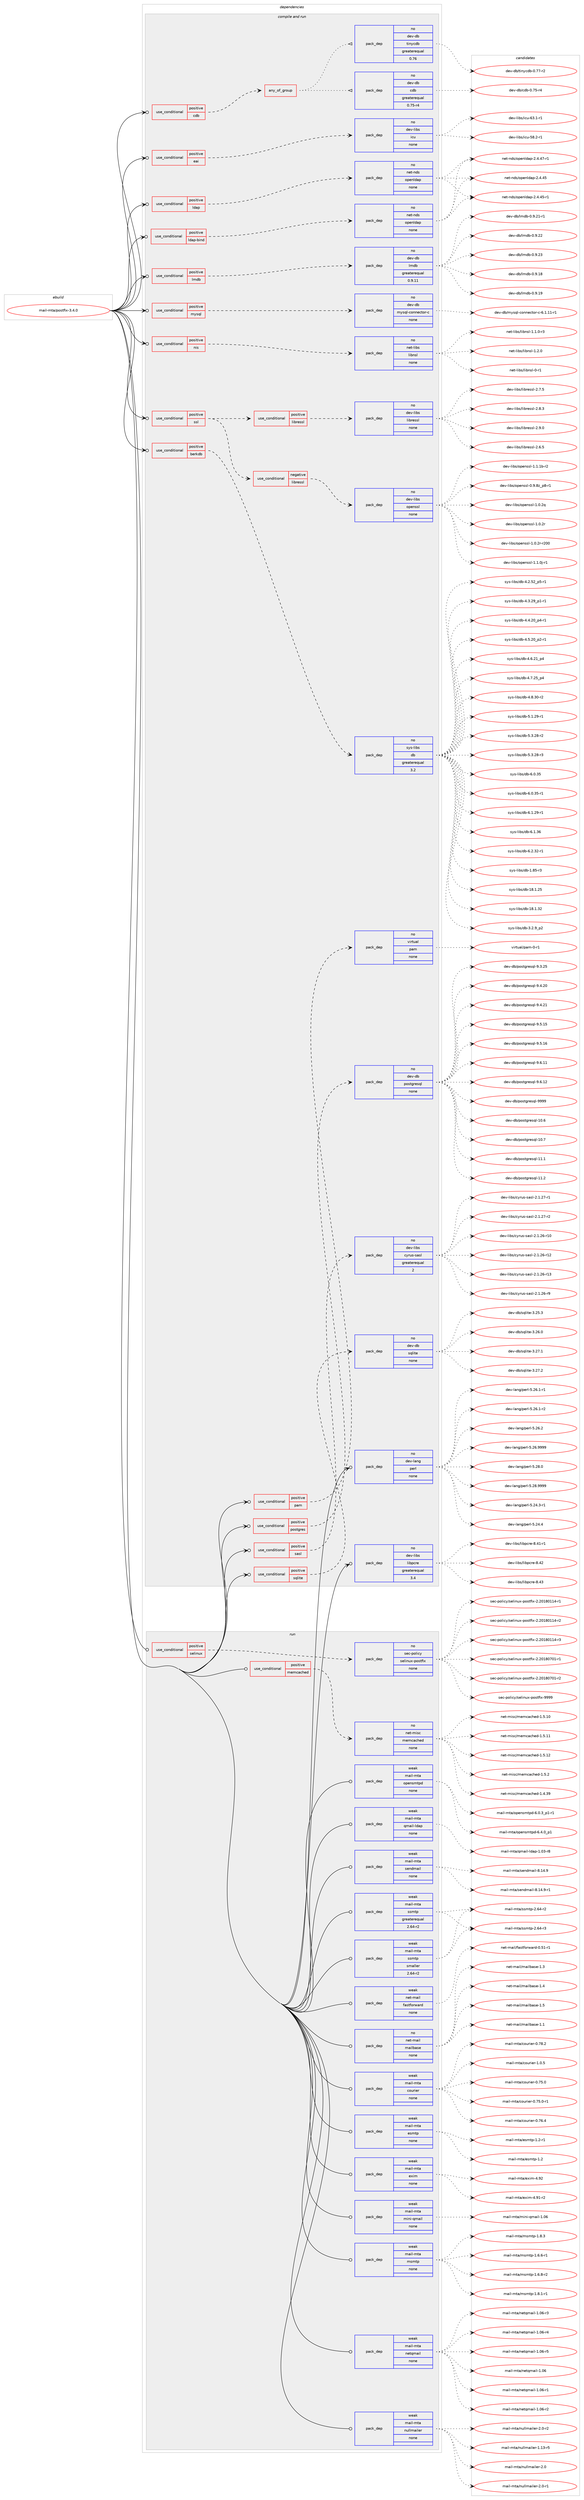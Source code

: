 digraph prolog {

# *************
# Graph options
# *************

newrank=true;
concentrate=true;
compound=true;
graph [rankdir=LR,fontname=Helvetica,fontsize=10,ranksep=1.5];#, ranksep=2.5, nodesep=0.2];
edge  [arrowhead=vee];
node  [fontname=Helvetica,fontsize=10];

# **********
# The ebuild
# **********

subgraph cluster_leftcol {
color=gray;
rank=same;
label=<<i>ebuild</i>>;
id [label="mail-mta/postfix-3.4.0", color=red, width=4, href="../mail-mta/postfix-3.4.0.svg"];
}

# ****************
# The dependencies
# ****************

subgraph cluster_midcol {
color=gray;
label=<<i>dependencies</i>>;
subgraph cluster_compile {
fillcolor="#eeeeee";
style=filled;
label=<<i>compile</i>>;
}
subgraph cluster_compileandrun {
fillcolor="#eeeeee";
style=filled;
label=<<i>compile and run</i>>;
subgraph cond431390 {
dependency1597539 [label=<<TABLE BORDER="0" CELLBORDER="1" CELLSPACING="0" CELLPADDING="4"><TR><TD ROWSPAN="3" CELLPADDING="10">use_conditional</TD></TR><TR><TD>positive</TD></TR><TR><TD>berkdb</TD></TR></TABLE>>, shape=none, color=red];
subgraph pack1141010 {
dependency1597540 [label=<<TABLE BORDER="0" CELLBORDER="1" CELLSPACING="0" CELLPADDING="4" WIDTH="220"><TR><TD ROWSPAN="6" CELLPADDING="30">pack_dep</TD></TR><TR><TD WIDTH="110">no</TD></TR><TR><TD>sys-libs</TD></TR><TR><TD>db</TD></TR><TR><TD>greaterequal</TD></TR><TR><TD>3.2</TD></TR></TABLE>>, shape=none, color=blue];
}
dependency1597539:e -> dependency1597540:w [weight=20,style="dashed",arrowhead="vee"];
}
id:e -> dependency1597539:w [weight=20,style="solid",arrowhead="odotvee"];
subgraph cond431391 {
dependency1597541 [label=<<TABLE BORDER="0" CELLBORDER="1" CELLSPACING="0" CELLPADDING="4"><TR><TD ROWSPAN="3" CELLPADDING="10">use_conditional</TD></TR><TR><TD>positive</TD></TR><TR><TD>cdb</TD></TR></TABLE>>, shape=none, color=red];
subgraph any24493 {
dependency1597542 [label=<<TABLE BORDER="0" CELLBORDER="1" CELLSPACING="0" CELLPADDING="4"><TR><TD CELLPADDING="10">any_of_group</TD></TR></TABLE>>, shape=none, color=red];subgraph pack1141011 {
dependency1597543 [label=<<TABLE BORDER="0" CELLBORDER="1" CELLSPACING="0" CELLPADDING="4" WIDTH="220"><TR><TD ROWSPAN="6" CELLPADDING="30">pack_dep</TD></TR><TR><TD WIDTH="110">no</TD></TR><TR><TD>dev-db</TD></TR><TR><TD>tinycdb</TD></TR><TR><TD>greaterequal</TD></TR><TR><TD>0.76</TD></TR></TABLE>>, shape=none, color=blue];
}
dependency1597542:e -> dependency1597543:w [weight=20,style="dotted",arrowhead="oinv"];
subgraph pack1141012 {
dependency1597544 [label=<<TABLE BORDER="0" CELLBORDER="1" CELLSPACING="0" CELLPADDING="4" WIDTH="220"><TR><TD ROWSPAN="6" CELLPADDING="30">pack_dep</TD></TR><TR><TD WIDTH="110">no</TD></TR><TR><TD>dev-db</TD></TR><TR><TD>cdb</TD></TR><TR><TD>greaterequal</TD></TR><TR><TD>0.75-r4</TD></TR></TABLE>>, shape=none, color=blue];
}
dependency1597542:e -> dependency1597544:w [weight=20,style="dotted",arrowhead="oinv"];
}
dependency1597541:e -> dependency1597542:w [weight=20,style="dashed",arrowhead="vee"];
}
id:e -> dependency1597541:w [weight=20,style="solid",arrowhead="odotvee"];
subgraph cond431392 {
dependency1597545 [label=<<TABLE BORDER="0" CELLBORDER="1" CELLSPACING="0" CELLPADDING="4"><TR><TD ROWSPAN="3" CELLPADDING="10">use_conditional</TD></TR><TR><TD>positive</TD></TR><TR><TD>eai</TD></TR></TABLE>>, shape=none, color=red];
subgraph pack1141013 {
dependency1597546 [label=<<TABLE BORDER="0" CELLBORDER="1" CELLSPACING="0" CELLPADDING="4" WIDTH="220"><TR><TD ROWSPAN="6" CELLPADDING="30">pack_dep</TD></TR><TR><TD WIDTH="110">no</TD></TR><TR><TD>dev-libs</TD></TR><TR><TD>icu</TD></TR><TR><TD>none</TD></TR><TR><TD></TD></TR></TABLE>>, shape=none, color=blue];
}
dependency1597545:e -> dependency1597546:w [weight=20,style="dashed",arrowhead="vee"];
}
id:e -> dependency1597545:w [weight=20,style="solid",arrowhead="odotvee"];
subgraph cond431393 {
dependency1597547 [label=<<TABLE BORDER="0" CELLBORDER="1" CELLSPACING="0" CELLPADDING="4"><TR><TD ROWSPAN="3" CELLPADDING="10">use_conditional</TD></TR><TR><TD>positive</TD></TR><TR><TD>ldap</TD></TR></TABLE>>, shape=none, color=red];
subgraph pack1141014 {
dependency1597548 [label=<<TABLE BORDER="0" CELLBORDER="1" CELLSPACING="0" CELLPADDING="4" WIDTH="220"><TR><TD ROWSPAN="6" CELLPADDING="30">pack_dep</TD></TR><TR><TD WIDTH="110">no</TD></TR><TR><TD>net-nds</TD></TR><TR><TD>openldap</TD></TR><TR><TD>none</TD></TR><TR><TD></TD></TR></TABLE>>, shape=none, color=blue];
}
dependency1597547:e -> dependency1597548:w [weight=20,style="dashed",arrowhead="vee"];
}
id:e -> dependency1597547:w [weight=20,style="solid",arrowhead="odotvee"];
subgraph cond431394 {
dependency1597549 [label=<<TABLE BORDER="0" CELLBORDER="1" CELLSPACING="0" CELLPADDING="4"><TR><TD ROWSPAN="3" CELLPADDING="10">use_conditional</TD></TR><TR><TD>positive</TD></TR><TR><TD>ldap-bind</TD></TR></TABLE>>, shape=none, color=red];
subgraph pack1141015 {
dependency1597550 [label=<<TABLE BORDER="0" CELLBORDER="1" CELLSPACING="0" CELLPADDING="4" WIDTH="220"><TR><TD ROWSPAN="6" CELLPADDING="30">pack_dep</TD></TR><TR><TD WIDTH="110">no</TD></TR><TR><TD>net-nds</TD></TR><TR><TD>openldap</TD></TR><TR><TD>none</TD></TR><TR><TD></TD></TR></TABLE>>, shape=none, color=blue];
}
dependency1597549:e -> dependency1597550:w [weight=20,style="dashed",arrowhead="vee"];
}
id:e -> dependency1597549:w [weight=20,style="solid",arrowhead="odotvee"];
subgraph cond431395 {
dependency1597551 [label=<<TABLE BORDER="0" CELLBORDER="1" CELLSPACING="0" CELLPADDING="4"><TR><TD ROWSPAN="3" CELLPADDING="10">use_conditional</TD></TR><TR><TD>positive</TD></TR><TR><TD>lmdb</TD></TR></TABLE>>, shape=none, color=red];
subgraph pack1141016 {
dependency1597552 [label=<<TABLE BORDER="0" CELLBORDER="1" CELLSPACING="0" CELLPADDING="4" WIDTH="220"><TR><TD ROWSPAN="6" CELLPADDING="30">pack_dep</TD></TR><TR><TD WIDTH="110">no</TD></TR><TR><TD>dev-db</TD></TR><TR><TD>lmdb</TD></TR><TR><TD>greaterequal</TD></TR><TR><TD>0.9.11</TD></TR></TABLE>>, shape=none, color=blue];
}
dependency1597551:e -> dependency1597552:w [weight=20,style="dashed",arrowhead="vee"];
}
id:e -> dependency1597551:w [weight=20,style="solid",arrowhead="odotvee"];
subgraph cond431396 {
dependency1597553 [label=<<TABLE BORDER="0" CELLBORDER="1" CELLSPACING="0" CELLPADDING="4"><TR><TD ROWSPAN="3" CELLPADDING="10">use_conditional</TD></TR><TR><TD>positive</TD></TR><TR><TD>mysql</TD></TR></TABLE>>, shape=none, color=red];
subgraph pack1141017 {
dependency1597554 [label=<<TABLE BORDER="0" CELLBORDER="1" CELLSPACING="0" CELLPADDING="4" WIDTH="220"><TR><TD ROWSPAN="6" CELLPADDING="30">pack_dep</TD></TR><TR><TD WIDTH="110">no</TD></TR><TR><TD>dev-db</TD></TR><TR><TD>mysql-connector-c</TD></TR><TR><TD>none</TD></TR><TR><TD></TD></TR></TABLE>>, shape=none, color=blue];
}
dependency1597553:e -> dependency1597554:w [weight=20,style="dashed",arrowhead="vee"];
}
id:e -> dependency1597553:w [weight=20,style="solid",arrowhead="odotvee"];
subgraph cond431397 {
dependency1597555 [label=<<TABLE BORDER="0" CELLBORDER="1" CELLSPACING="0" CELLPADDING="4"><TR><TD ROWSPAN="3" CELLPADDING="10">use_conditional</TD></TR><TR><TD>positive</TD></TR><TR><TD>nis</TD></TR></TABLE>>, shape=none, color=red];
subgraph pack1141018 {
dependency1597556 [label=<<TABLE BORDER="0" CELLBORDER="1" CELLSPACING="0" CELLPADDING="4" WIDTH="220"><TR><TD ROWSPAN="6" CELLPADDING="30">pack_dep</TD></TR><TR><TD WIDTH="110">no</TD></TR><TR><TD>net-libs</TD></TR><TR><TD>libnsl</TD></TR><TR><TD>none</TD></TR><TR><TD></TD></TR></TABLE>>, shape=none, color=blue];
}
dependency1597555:e -> dependency1597556:w [weight=20,style="dashed",arrowhead="vee"];
}
id:e -> dependency1597555:w [weight=20,style="solid",arrowhead="odotvee"];
subgraph cond431398 {
dependency1597557 [label=<<TABLE BORDER="0" CELLBORDER="1" CELLSPACING="0" CELLPADDING="4"><TR><TD ROWSPAN="3" CELLPADDING="10">use_conditional</TD></TR><TR><TD>positive</TD></TR><TR><TD>pam</TD></TR></TABLE>>, shape=none, color=red];
subgraph pack1141019 {
dependency1597558 [label=<<TABLE BORDER="0" CELLBORDER="1" CELLSPACING="0" CELLPADDING="4" WIDTH="220"><TR><TD ROWSPAN="6" CELLPADDING="30">pack_dep</TD></TR><TR><TD WIDTH="110">no</TD></TR><TR><TD>virtual</TD></TR><TR><TD>pam</TD></TR><TR><TD>none</TD></TR><TR><TD></TD></TR></TABLE>>, shape=none, color=blue];
}
dependency1597557:e -> dependency1597558:w [weight=20,style="dashed",arrowhead="vee"];
}
id:e -> dependency1597557:w [weight=20,style="solid",arrowhead="odotvee"];
subgraph cond431399 {
dependency1597559 [label=<<TABLE BORDER="0" CELLBORDER="1" CELLSPACING="0" CELLPADDING="4"><TR><TD ROWSPAN="3" CELLPADDING="10">use_conditional</TD></TR><TR><TD>positive</TD></TR><TR><TD>postgres</TD></TR></TABLE>>, shape=none, color=red];
subgraph pack1141020 {
dependency1597560 [label=<<TABLE BORDER="0" CELLBORDER="1" CELLSPACING="0" CELLPADDING="4" WIDTH="220"><TR><TD ROWSPAN="6" CELLPADDING="30">pack_dep</TD></TR><TR><TD WIDTH="110">no</TD></TR><TR><TD>dev-db</TD></TR><TR><TD>postgresql</TD></TR><TR><TD>none</TD></TR><TR><TD></TD></TR></TABLE>>, shape=none, color=blue];
}
dependency1597559:e -> dependency1597560:w [weight=20,style="dashed",arrowhead="vee"];
}
id:e -> dependency1597559:w [weight=20,style="solid",arrowhead="odotvee"];
subgraph cond431400 {
dependency1597561 [label=<<TABLE BORDER="0" CELLBORDER="1" CELLSPACING="0" CELLPADDING="4"><TR><TD ROWSPAN="3" CELLPADDING="10">use_conditional</TD></TR><TR><TD>positive</TD></TR><TR><TD>sasl</TD></TR></TABLE>>, shape=none, color=red];
subgraph pack1141021 {
dependency1597562 [label=<<TABLE BORDER="0" CELLBORDER="1" CELLSPACING="0" CELLPADDING="4" WIDTH="220"><TR><TD ROWSPAN="6" CELLPADDING="30">pack_dep</TD></TR><TR><TD WIDTH="110">no</TD></TR><TR><TD>dev-libs</TD></TR><TR><TD>cyrus-sasl</TD></TR><TR><TD>greaterequal</TD></TR><TR><TD>2</TD></TR></TABLE>>, shape=none, color=blue];
}
dependency1597561:e -> dependency1597562:w [weight=20,style="dashed",arrowhead="vee"];
}
id:e -> dependency1597561:w [weight=20,style="solid",arrowhead="odotvee"];
subgraph cond431401 {
dependency1597563 [label=<<TABLE BORDER="0" CELLBORDER="1" CELLSPACING="0" CELLPADDING="4"><TR><TD ROWSPAN="3" CELLPADDING="10">use_conditional</TD></TR><TR><TD>positive</TD></TR><TR><TD>sqlite</TD></TR></TABLE>>, shape=none, color=red];
subgraph pack1141022 {
dependency1597564 [label=<<TABLE BORDER="0" CELLBORDER="1" CELLSPACING="0" CELLPADDING="4" WIDTH="220"><TR><TD ROWSPAN="6" CELLPADDING="30">pack_dep</TD></TR><TR><TD WIDTH="110">no</TD></TR><TR><TD>dev-db</TD></TR><TR><TD>sqlite</TD></TR><TR><TD>none</TD></TR><TR><TD></TD></TR></TABLE>>, shape=none, color=blue];
}
dependency1597563:e -> dependency1597564:w [weight=20,style="dashed",arrowhead="vee"];
}
id:e -> dependency1597563:w [weight=20,style="solid",arrowhead="odotvee"];
subgraph cond431402 {
dependency1597565 [label=<<TABLE BORDER="0" CELLBORDER="1" CELLSPACING="0" CELLPADDING="4"><TR><TD ROWSPAN="3" CELLPADDING="10">use_conditional</TD></TR><TR><TD>positive</TD></TR><TR><TD>ssl</TD></TR></TABLE>>, shape=none, color=red];
subgraph cond431403 {
dependency1597566 [label=<<TABLE BORDER="0" CELLBORDER="1" CELLSPACING="0" CELLPADDING="4"><TR><TD ROWSPAN="3" CELLPADDING="10">use_conditional</TD></TR><TR><TD>negative</TD></TR><TR><TD>libressl</TD></TR></TABLE>>, shape=none, color=red];
subgraph pack1141023 {
dependency1597567 [label=<<TABLE BORDER="0" CELLBORDER="1" CELLSPACING="0" CELLPADDING="4" WIDTH="220"><TR><TD ROWSPAN="6" CELLPADDING="30">pack_dep</TD></TR><TR><TD WIDTH="110">no</TD></TR><TR><TD>dev-libs</TD></TR><TR><TD>openssl</TD></TR><TR><TD>none</TD></TR><TR><TD></TD></TR></TABLE>>, shape=none, color=blue];
}
dependency1597566:e -> dependency1597567:w [weight=20,style="dashed",arrowhead="vee"];
}
dependency1597565:e -> dependency1597566:w [weight=20,style="dashed",arrowhead="vee"];
subgraph cond431404 {
dependency1597568 [label=<<TABLE BORDER="0" CELLBORDER="1" CELLSPACING="0" CELLPADDING="4"><TR><TD ROWSPAN="3" CELLPADDING="10">use_conditional</TD></TR><TR><TD>positive</TD></TR><TR><TD>libressl</TD></TR></TABLE>>, shape=none, color=red];
subgraph pack1141024 {
dependency1597569 [label=<<TABLE BORDER="0" CELLBORDER="1" CELLSPACING="0" CELLPADDING="4" WIDTH="220"><TR><TD ROWSPAN="6" CELLPADDING="30">pack_dep</TD></TR><TR><TD WIDTH="110">no</TD></TR><TR><TD>dev-libs</TD></TR><TR><TD>libressl</TD></TR><TR><TD>none</TD></TR><TR><TD></TD></TR></TABLE>>, shape=none, color=blue];
}
dependency1597568:e -> dependency1597569:w [weight=20,style="dashed",arrowhead="vee"];
}
dependency1597565:e -> dependency1597568:w [weight=20,style="dashed",arrowhead="vee"];
}
id:e -> dependency1597565:w [weight=20,style="solid",arrowhead="odotvee"];
subgraph pack1141025 {
dependency1597570 [label=<<TABLE BORDER="0" CELLBORDER="1" CELLSPACING="0" CELLPADDING="4" WIDTH="220"><TR><TD ROWSPAN="6" CELLPADDING="30">pack_dep</TD></TR><TR><TD WIDTH="110">no</TD></TR><TR><TD>dev-lang</TD></TR><TR><TD>perl</TD></TR><TR><TD>none</TD></TR><TR><TD></TD></TR></TABLE>>, shape=none, color=blue];
}
id:e -> dependency1597570:w [weight=20,style="solid",arrowhead="odotvee"];
subgraph pack1141026 {
dependency1597571 [label=<<TABLE BORDER="0" CELLBORDER="1" CELLSPACING="0" CELLPADDING="4" WIDTH="220"><TR><TD ROWSPAN="6" CELLPADDING="30">pack_dep</TD></TR><TR><TD WIDTH="110">no</TD></TR><TR><TD>dev-libs</TD></TR><TR><TD>libpcre</TD></TR><TR><TD>greaterequal</TD></TR><TR><TD>3.4</TD></TR></TABLE>>, shape=none, color=blue];
}
id:e -> dependency1597571:w [weight=20,style="solid",arrowhead="odotvee"];
}
subgraph cluster_run {
fillcolor="#eeeeee";
style=filled;
label=<<i>run</i>>;
subgraph cond431405 {
dependency1597572 [label=<<TABLE BORDER="0" CELLBORDER="1" CELLSPACING="0" CELLPADDING="4"><TR><TD ROWSPAN="3" CELLPADDING="10">use_conditional</TD></TR><TR><TD>positive</TD></TR><TR><TD>memcached</TD></TR></TABLE>>, shape=none, color=red];
subgraph pack1141027 {
dependency1597573 [label=<<TABLE BORDER="0" CELLBORDER="1" CELLSPACING="0" CELLPADDING="4" WIDTH="220"><TR><TD ROWSPAN="6" CELLPADDING="30">pack_dep</TD></TR><TR><TD WIDTH="110">no</TD></TR><TR><TD>net-misc</TD></TR><TR><TD>memcached</TD></TR><TR><TD>none</TD></TR><TR><TD></TD></TR></TABLE>>, shape=none, color=blue];
}
dependency1597572:e -> dependency1597573:w [weight=20,style="dashed",arrowhead="vee"];
}
id:e -> dependency1597572:w [weight=20,style="solid",arrowhead="odot"];
subgraph cond431406 {
dependency1597574 [label=<<TABLE BORDER="0" CELLBORDER="1" CELLSPACING="0" CELLPADDING="4"><TR><TD ROWSPAN="3" CELLPADDING="10">use_conditional</TD></TR><TR><TD>positive</TD></TR><TR><TD>selinux</TD></TR></TABLE>>, shape=none, color=red];
subgraph pack1141028 {
dependency1597575 [label=<<TABLE BORDER="0" CELLBORDER="1" CELLSPACING="0" CELLPADDING="4" WIDTH="220"><TR><TD ROWSPAN="6" CELLPADDING="30">pack_dep</TD></TR><TR><TD WIDTH="110">no</TD></TR><TR><TD>sec-policy</TD></TR><TR><TD>selinux-postfix</TD></TR><TR><TD>none</TD></TR><TR><TD></TD></TR></TABLE>>, shape=none, color=blue];
}
dependency1597574:e -> dependency1597575:w [weight=20,style="dashed",arrowhead="vee"];
}
id:e -> dependency1597574:w [weight=20,style="solid",arrowhead="odot"];
subgraph pack1141029 {
dependency1597576 [label=<<TABLE BORDER="0" CELLBORDER="1" CELLSPACING="0" CELLPADDING="4" WIDTH="220"><TR><TD ROWSPAN="6" CELLPADDING="30">pack_dep</TD></TR><TR><TD WIDTH="110">no</TD></TR><TR><TD>net-mail</TD></TR><TR><TD>mailbase</TD></TR><TR><TD>none</TD></TR><TR><TD></TD></TR></TABLE>>, shape=none, color=blue];
}
id:e -> dependency1597576:w [weight=20,style="solid",arrowhead="odot"];
subgraph pack1141030 {
dependency1597577 [label=<<TABLE BORDER="0" CELLBORDER="1" CELLSPACING="0" CELLPADDING="4" WIDTH="220"><TR><TD ROWSPAN="6" CELLPADDING="30">pack_dep</TD></TR><TR><TD WIDTH="110">weak</TD></TR><TR><TD>mail-mta</TD></TR><TR><TD>courier</TD></TR><TR><TD>none</TD></TR><TR><TD></TD></TR></TABLE>>, shape=none, color=blue];
}
id:e -> dependency1597577:w [weight=20,style="solid",arrowhead="odot"];
subgraph pack1141031 {
dependency1597578 [label=<<TABLE BORDER="0" CELLBORDER="1" CELLSPACING="0" CELLPADDING="4" WIDTH="220"><TR><TD ROWSPAN="6" CELLPADDING="30">pack_dep</TD></TR><TR><TD WIDTH="110">weak</TD></TR><TR><TD>mail-mta</TD></TR><TR><TD>esmtp</TD></TR><TR><TD>none</TD></TR><TR><TD></TD></TR></TABLE>>, shape=none, color=blue];
}
id:e -> dependency1597578:w [weight=20,style="solid",arrowhead="odot"];
subgraph pack1141032 {
dependency1597579 [label=<<TABLE BORDER="0" CELLBORDER="1" CELLSPACING="0" CELLPADDING="4" WIDTH="220"><TR><TD ROWSPAN="6" CELLPADDING="30">pack_dep</TD></TR><TR><TD WIDTH="110">weak</TD></TR><TR><TD>mail-mta</TD></TR><TR><TD>exim</TD></TR><TR><TD>none</TD></TR><TR><TD></TD></TR></TABLE>>, shape=none, color=blue];
}
id:e -> dependency1597579:w [weight=20,style="solid",arrowhead="odot"];
subgraph pack1141033 {
dependency1597580 [label=<<TABLE BORDER="0" CELLBORDER="1" CELLSPACING="0" CELLPADDING="4" WIDTH="220"><TR><TD ROWSPAN="6" CELLPADDING="30">pack_dep</TD></TR><TR><TD WIDTH="110">weak</TD></TR><TR><TD>mail-mta</TD></TR><TR><TD>mini-qmail</TD></TR><TR><TD>none</TD></TR><TR><TD></TD></TR></TABLE>>, shape=none, color=blue];
}
id:e -> dependency1597580:w [weight=20,style="solid",arrowhead="odot"];
subgraph pack1141034 {
dependency1597581 [label=<<TABLE BORDER="0" CELLBORDER="1" CELLSPACING="0" CELLPADDING="4" WIDTH="220"><TR><TD ROWSPAN="6" CELLPADDING="30">pack_dep</TD></TR><TR><TD WIDTH="110">weak</TD></TR><TR><TD>mail-mta</TD></TR><TR><TD>msmtp</TD></TR><TR><TD>none</TD></TR><TR><TD></TD></TR></TABLE>>, shape=none, color=blue];
}
id:e -> dependency1597581:w [weight=20,style="solid",arrowhead="odot"];
subgraph pack1141035 {
dependency1597582 [label=<<TABLE BORDER="0" CELLBORDER="1" CELLSPACING="0" CELLPADDING="4" WIDTH="220"><TR><TD ROWSPAN="6" CELLPADDING="30">pack_dep</TD></TR><TR><TD WIDTH="110">weak</TD></TR><TR><TD>mail-mta</TD></TR><TR><TD>netqmail</TD></TR><TR><TD>none</TD></TR><TR><TD></TD></TR></TABLE>>, shape=none, color=blue];
}
id:e -> dependency1597582:w [weight=20,style="solid",arrowhead="odot"];
subgraph pack1141036 {
dependency1597583 [label=<<TABLE BORDER="0" CELLBORDER="1" CELLSPACING="0" CELLPADDING="4" WIDTH="220"><TR><TD ROWSPAN="6" CELLPADDING="30">pack_dep</TD></TR><TR><TD WIDTH="110">weak</TD></TR><TR><TD>mail-mta</TD></TR><TR><TD>nullmailer</TD></TR><TR><TD>none</TD></TR><TR><TD></TD></TR></TABLE>>, shape=none, color=blue];
}
id:e -> dependency1597583:w [weight=20,style="solid",arrowhead="odot"];
subgraph pack1141037 {
dependency1597584 [label=<<TABLE BORDER="0" CELLBORDER="1" CELLSPACING="0" CELLPADDING="4" WIDTH="220"><TR><TD ROWSPAN="6" CELLPADDING="30">pack_dep</TD></TR><TR><TD WIDTH="110">weak</TD></TR><TR><TD>mail-mta</TD></TR><TR><TD>opensmtpd</TD></TR><TR><TD>none</TD></TR><TR><TD></TD></TR></TABLE>>, shape=none, color=blue];
}
id:e -> dependency1597584:w [weight=20,style="solid",arrowhead="odot"];
subgraph pack1141038 {
dependency1597585 [label=<<TABLE BORDER="0" CELLBORDER="1" CELLSPACING="0" CELLPADDING="4" WIDTH="220"><TR><TD ROWSPAN="6" CELLPADDING="30">pack_dep</TD></TR><TR><TD WIDTH="110">weak</TD></TR><TR><TD>mail-mta</TD></TR><TR><TD>qmail-ldap</TD></TR><TR><TD>none</TD></TR><TR><TD></TD></TR></TABLE>>, shape=none, color=blue];
}
id:e -> dependency1597585:w [weight=20,style="solid",arrowhead="odot"];
subgraph pack1141039 {
dependency1597586 [label=<<TABLE BORDER="0" CELLBORDER="1" CELLSPACING="0" CELLPADDING="4" WIDTH="220"><TR><TD ROWSPAN="6" CELLPADDING="30">pack_dep</TD></TR><TR><TD WIDTH="110">weak</TD></TR><TR><TD>mail-mta</TD></TR><TR><TD>sendmail</TD></TR><TR><TD>none</TD></TR><TR><TD></TD></TR></TABLE>>, shape=none, color=blue];
}
id:e -> dependency1597586:w [weight=20,style="solid",arrowhead="odot"];
subgraph pack1141040 {
dependency1597587 [label=<<TABLE BORDER="0" CELLBORDER="1" CELLSPACING="0" CELLPADDING="4" WIDTH="220"><TR><TD ROWSPAN="6" CELLPADDING="30">pack_dep</TD></TR><TR><TD WIDTH="110">weak</TD></TR><TR><TD>mail-mta</TD></TR><TR><TD>ssmtp</TD></TR><TR><TD>greaterequal</TD></TR><TR><TD>2.64-r2</TD></TR></TABLE>>, shape=none, color=blue];
}
id:e -> dependency1597587:w [weight=20,style="solid",arrowhead="odot"];
subgraph pack1141041 {
dependency1597588 [label=<<TABLE BORDER="0" CELLBORDER="1" CELLSPACING="0" CELLPADDING="4" WIDTH="220"><TR><TD ROWSPAN="6" CELLPADDING="30">pack_dep</TD></TR><TR><TD WIDTH="110">weak</TD></TR><TR><TD>mail-mta</TD></TR><TR><TD>ssmtp</TD></TR><TR><TD>smaller</TD></TR><TR><TD>2.64-r2</TD></TR></TABLE>>, shape=none, color=blue];
}
id:e -> dependency1597588:w [weight=20,style="solid",arrowhead="odot"];
subgraph pack1141042 {
dependency1597589 [label=<<TABLE BORDER="0" CELLBORDER="1" CELLSPACING="0" CELLPADDING="4" WIDTH="220"><TR><TD ROWSPAN="6" CELLPADDING="30">pack_dep</TD></TR><TR><TD WIDTH="110">weak</TD></TR><TR><TD>net-mail</TD></TR><TR><TD>fastforward</TD></TR><TR><TD>none</TD></TR><TR><TD></TD></TR></TABLE>>, shape=none, color=blue];
}
id:e -> dependency1597589:w [weight=20,style="solid",arrowhead="odot"];
}
}

# **************
# The candidates
# **************

subgraph cluster_choices {
rank=same;
color=gray;
label=<<i>candidates</i>>;

subgraph choice1141010 {
color=black;
nodesep=1;
choice1151211154510810598115471009845494656534511451 [label="sys-libs/db-1.85-r3", color=red, width=4,href="../sys-libs/db-1.85-r3.svg"];
choice115121115451081059811547100984549564649465053 [label="sys-libs/db-18.1.25", color=red, width=4,href="../sys-libs/db-18.1.25.svg"];
choice115121115451081059811547100984549564649465150 [label="sys-libs/db-18.1.32", color=red, width=4,href="../sys-libs/db-18.1.32.svg"];
choice115121115451081059811547100984551465046579511250 [label="sys-libs/db-3.2.9_p2", color=red, width=4,href="../sys-libs/db-3.2.9_p2.svg"];
choice115121115451081059811547100984552465046535095112534511449 [label="sys-libs/db-4.2.52_p5-r1", color=red, width=4,href="../sys-libs/db-4.2.52_p5-r1.svg"];
choice115121115451081059811547100984552465146505795112494511449 [label="sys-libs/db-4.3.29_p1-r1", color=red, width=4,href="../sys-libs/db-4.3.29_p1-r1.svg"];
choice115121115451081059811547100984552465246504895112524511449 [label="sys-libs/db-4.4.20_p4-r1", color=red, width=4,href="../sys-libs/db-4.4.20_p4-r1.svg"];
choice115121115451081059811547100984552465346504895112504511449 [label="sys-libs/db-4.5.20_p2-r1", color=red, width=4,href="../sys-libs/db-4.5.20_p2-r1.svg"];
choice11512111545108105981154710098455246544650499511252 [label="sys-libs/db-4.6.21_p4", color=red, width=4,href="../sys-libs/db-4.6.21_p4.svg"];
choice11512111545108105981154710098455246554650539511252 [label="sys-libs/db-4.7.25_p4", color=red, width=4,href="../sys-libs/db-4.7.25_p4.svg"];
choice11512111545108105981154710098455246564651484511450 [label="sys-libs/db-4.8.30-r2", color=red, width=4,href="../sys-libs/db-4.8.30-r2.svg"];
choice11512111545108105981154710098455346494650574511449 [label="sys-libs/db-5.1.29-r1", color=red, width=4,href="../sys-libs/db-5.1.29-r1.svg"];
choice11512111545108105981154710098455346514650564511450 [label="sys-libs/db-5.3.28-r2", color=red, width=4,href="../sys-libs/db-5.3.28-r2.svg"];
choice11512111545108105981154710098455346514650564511451 [label="sys-libs/db-5.3.28-r3", color=red, width=4,href="../sys-libs/db-5.3.28-r3.svg"];
choice1151211154510810598115471009845544648465153 [label="sys-libs/db-6.0.35", color=red, width=4,href="../sys-libs/db-6.0.35.svg"];
choice11512111545108105981154710098455446484651534511449 [label="sys-libs/db-6.0.35-r1", color=red, width=4,href="../sys-libs/db-6.0.35-r1.svg"];
choice11512111545108105981154710098455446494650574511449 [label="sys-libs/db-6.1.29-r1", color=red, width=4,href="../sys-libs/db-6.1.29-r1.svg"];
choice1151211154510810598115471009845544649465154 [label="sys-libs/db-6.1.36", color=red, width=4,href="../sys-libs/db-6.1.36.svg"];
choice11512111545108105981154710098455446504651504511449 [label="sys-libs/db-6.2.32-r1", color=red, width=4,href="../sys-libs/db-6.2.32-r1.svg"];
dependency1597540:e -> choice1151211154510810598115471009845494656534511451:w [style=dotted,weight="100"];
dependency1597540:e -> choice115121115451081059811547100984549564649465053:w [style=dotted,weight="100"];
dependency1597540:e -> choice115121115451081059811547100984549564649465150:w [style=dotted,weight="100"];
dependency1597540:e -> choice115121115451081059811547100984551465046579511250:w [style=dotted,weight="100"];
dependency1597540:e -> choice115121115451081059811547100984552465046535095112534511449:w [style=dotted,weight="100"];
dependency1597540:e -> choice115121115451081059811547100984552465146505795112494511449:w [style=dotted,weight="100"];
dependency1597540:e -> choice115121115451081059811547100984552465246504895112524511449:w [style=dotted,weight="100"];
dependency1597540:e -> choice115121115451081059811547100984552465346504895112504511449:w [style=dotted,weight="100"];
dependency1597540:e -> choice11512111545108105981154710098455246544650499511252:w [style=dotted,weight="100"];
dependency1597540:e -> choice11512111545108105981154710098455246554650539511252:w [style=dotted,weight="100"];
dependency1597540:e -> choice11512111545108105981154710098455246564651484511450:w [style=dotted,weight="100"];
dependency1597540:e -> choice11512111545108105981154710098455346494650574511449:w [style=dotted,weight="100"];
dependency1597540:e -> choice11512111545108105981154710098455346514650564511450:w [style=dotted,weight="100"];
dependency1597540:e -> choice11512111545108105981154710098455346514650564511451:w [style=dotted,weight="100"];
dependency1597540:e -> choice1151211154510810598115471009845544648465153:w [style=dotted,weight="100"];
dependency1597540:e -> choice11512111545108105981154710098455446484651534511449:w [style=dotted,weight="100"];
dependency1597540:e -> choice11512111545108105981154710098455446494650574511449:w [style=dotted,weight="100"];
dependency1597540:e -> choice1151211154510810598115471009845544649465154:w [style=dotted,weight="100"];
dependency1597540:e -> choice11512111545108105981154710098455446504651504511449:w [style=dotted,weight="100"];
}
subgraph choice1141011 {
color=black;
nodesep=1;
choice100101118451009847116105110121991009845484655554511450 [label="dev-db/tinycdb-0.77-r2", color=red, width=4,href="../dev-db/tinycdb-0.77-r2.svg"];
dependency1597543:e -> choice100101118451009847116105110121991009845484655554511450:w [style=dotted,weight="100"];
}
subgraph choice1141012 {
color=black;
nodesep=1;
choice100101118451009847991009845484655534511452 [label="dev-db/cdb-0.75-r4", color=red, width=4,href="../dev-db/cdb-0.75-r4.svg"];
dependency1597544:e -> choice100101118451009847991009845484655534511452:w [style=dotted,weight="100"];
}
subgraph choice1141013 {
color=black;
nodesep=1;
choice1001011184510810598115471059911745535646504511449 [label="dev-libs/icu-58.2-r1", color=red, width=4,href="../dev-libs/icu-58.2-r1.svg"];
choice1001011184510810598115471059911745545146494511449 [label="dev-libs/icu-63.1-r1", color=red, width=4,href="../dev-libs/icu-63.1-r1.svg"];
dependency1597546:e -> choice1001011184510810598115471059911745535646504511449:w [style=dotted,weight="100"];
dependency1597546:e -> choice1001011184510810598115471059911745545146494511449:w [style=dotted,weight="100"];
}
subgraph choice1141014 {
color=black;
nodesep=1;
choice11010111645110100115471111121011101081009711245504652465253 [label="net-nds/openldap-2.4.45", color=red, width=4,href="../net-nds/openldap-2.4.45.svg"];
choice110101116451101001154711111210111010810097112455046524652534511449 [label="net-nds/openldap-2.4.45-r1", color=red, width=4,href="../net-nds/openldap-2.4.45-r1.svg"];
choice110101116451101001154711111210111010810097112455046524652554511449 [label="net-nds/openldap-2.4.47-r1", color=red, width=4,href="../net-nds/openldap-2.4.47-r1.svg"];
dependency1597548:e -> choice11010111645110100115471111121011101081009711245504652465253:w [style=dotted,weight="100"];
dependency1597548:e -> choice110101116451101001154711111210111010810097112455046524652534511449:w [style=dotted,weight="100"];
dependency1597548:e -> choice110101116451101001154711111210111010810097112455046524652554511449:w [style=dotted,weight="100"];
}
subgraph choice1141015 {
color=black;
nodesep=1;
choice11010111645110100115471111121011101081009711245504652465253 [label="net-nds/openldap-2.4.45", color=red, width=4,href="../net-nds/openldap-2.4.45.svg"];
choice110101116451101001154711111210111010810097112455046524652534511449 [label="net-nds/openldap-2.4.45-r1", color=red, width=4,href="../net-nds/openldap-2.4.45-r1.svg"];
choice110101116451101001154711111210111010810097112455046524652554511449 [label="net-nds/openldap-2.4.47-r1", color=red, width=4,href="../net-nds/openldap-2.4.47-r1.svg"];
dependency1597550:e -> choice11010111645110100115471111121011101081009711245504652465253:w [style=dotted,weight="100"];
dependency1597550:e -> choice110101116451101001154711111210111010810097112455046524652534511449:w [style=dotted,weight="100"];
dependency1597550:e -> choice110101116451101001154711111210111010810097112455046524652554511449:w [style=dotted,weight="100"];
}
subgraph choice1141016 {
color=black;
nodesep=1;
choice1001011184510098471081091009845484657464956 [label="dev-db/lmdb-0.9.18", color=red, width=4,href="../dev-db/lmdb-0.9.18.svg"];
choice1001011184510098471081091009845484657464957 [label="dev-db/lmdb-0.9.19", color=red, width=4,href="../dev-db/lmdb-0.9.19.svg"];
choice10010111845100984710810910098454846574650494511449 [label="dev-db/lmdb-0.9.21-r1", color=red, width=4,href="../dev-db/lmdb-0.9.21-r1.svg"];
choice1001011184510098471081091009845484657465050 [label="dev-db/lmdb-0.9.22", color=red, width=4,href="../dev-db/lmdb-0.9.22.svg"];
choice1001011184510098471081091009845484657465051 [label="dev-db/lmdb-0.9.23", color=red, width=4,href="../dev-db/lmdb-0.9.23.svg"];
dependency1597552:e -> choice1001011184510098471081091009845484657464956:w [style=dotted,weight="100"];
dependency1597552:e -> choice1001011184510098471081091009845484657464957:w [style=dotted,weight="100"];
dependency1597552:e -> choice10010111845100984710810910098454846574650494511449:w [style=dotted,weight="100"];
dependency1597552:e -> choice1001011184510098471081091009845484657465050:w [style=dotted,weight="100"];
dependency1597552:e -> choice1001011184510098471081091009845484657465051:w [style=dotted,weight="100"];
}
subgraph choice1141017 {
color=black;
nodesep=1;
choice1001011184510098471091211151131084599111110110101991161111144599455446494649494511449 [label="dev-db/mysql-connector-c-6.1.11-r1", color=red, width=4,href="../dev-db/mysql-connector-c-6.1.11-r1.svg"];
dependency1597554:e -> choice1001011184510098471091211151131084599111110110101991161111144599455446494649494511449:w [style=dotted,weight="100"];
}
subgraph choice1141018 {
color=black;
nodesep=1;
choice1101011164510810598115471081059811011510845484511449 [label="net-libs/libnsl-0-r1", color=red, width=4,href="../net-libs/libnsl-0-r1.svg"];
choice110101116451081059811547108105981101151084549464946484511451 [label="net-libs/libnsl-1.1.0-r3", color=red, width=4,href="../net-libs/libnsl-1.1.0-r3.svg"];
choice11010111645108105981154710810598110115108454946504648 [label="net-libs/libnsl-1.2.0", color=red, width=4,href="../net-libs/libnsl-1.2.0.svg"];
dependency1597556:e -> choice1101011164510810598115471081059811011510845484511449:w [style=dotted,weight="100"];
dependency1597556:e -> choice110101116451081059811547108105981101151084549464946484511451:w [style=dotted,weight="100"];
dependency1597556:e -> choice11010111645108105981154710810598110115108454946504648:w [style=dotted,weight="100"];
}
subgraph choice1141019 {
color=black;
nodesep=1;
choice11810511411611797108471129710945484511449 [label="virtual/pam-0-r1", color=red, width=4,href="../virtual/pam-0-r1.svg"];
dependency1597558:e -> choice11810511411611797108471129710945484511449:w [style=dotted,weight="100"];
}
subgraph choice1141020 {
color=black;
nodesep=1;
choice1001011184510098471121111151161031141011151131084549484654 [label="dev-db/postgresql-10.6", color=red, width=4,href="../dev-db/postgresql-10.6.svg"];
choice1001011184510098471121111151161031141011151131084549484655 [label="dev-db/postgresql-10.7", color=red, width=4,href="../dev-db/postgresql-10.7.svg"];
choice1001011184510098471121111151161031141011151131084549494649 [label="dev-db/postgresql-11.1", color=red, width=4,href="../dev-db/postgresql-11.1.svg"];
choice1001011184510098471121111151161031141011151131084549494650 [label="dev-db/postgresql-11.2", color=red, width=4,href="../dev-db/postgresql-11.2.svg"];
choice10010111845100984711211111511610311410111511310845574651465053 [label="dev-db/postgresql-9.3.25", color=red, width=4,href="../dev-db/postgresql-9.3.25.svg"];
choice10010111845100984711211111511610311410111511310845574652465048 [label="dev-db/postgresql-9.4.20", color=red, width=4,href="../dev-db/postgresql-9.4.20.svg"];
choice10010111845100984711211111511610311410111511310845574652465049 [label="dev-db/postgresql-9.4.21", color=red, width=4,href="../dev-db/postgresql-9.4.21.svg"];
choice10010111845100984711211111511610311410111511310845574653464953 [label="dev-db/postgresql-9.5.15", color=red, width=4,href="../dev-db/postgresql-9.5.15.svg"];
choice10010111845100984711211111511610311410111511310845574653464954 [label="dev-db/postgresql-9.5.16", color=red, width=4,href="../dev-db/postgresql-9.5.16.svg"];
choice10010111845100984711211111511610311410111511310845574654464949 [label="dev-db/postgresql-9.6.11", color=red, width=4,href="../dev-db/postgresql-9.6.11.svg"];
choice10010111845100984711211111511610311410111511310845574654464950 [label="dev-db/postgresql-9.6.12", color=red, width=4,href="../dev-db/postgresql-9.6.12.svg"];
choice1001011184510098471121111151161031141011151131084557575757 [label="dev-db/postgresql-9999", color=red, width=4,href="../dev-db/postgresql-9999.svg"];
dependency1597560:e -> choice1001011184510098471121111151161031141011151131084549484654:w [style=dotted,weight="100"];
dependency1597560:e -> choice1001011184510098471121111151161031141011151131084549484655:w [style=dotted,weight="100"];
dependency1597560:e -> choice1001011184510098471121111151161031141011151131084549494649:w [style=dotted,weight="100"];
dependency1597560:e -> choice1001011184510098471121111151161031141011151131084549494650:w [style=dotted,weight="100"];
dependency1597560:e -> choice10010111845100984711211111511610311410111511310845574651465053:w [style=dotted,weight="100"];
dependency1597560:e -> choice10010111845100984711211111511610311410111511310845574652465048:w [style=dotted,weight="100"];
dependency1597560:e -> choice10010111845100984711211111511610311410111511310845574652465049:w [style=dotted,weight="100"];
dependency1597560:e -> choice10010111845100984711211111511610311410111511310845574653464953:w [style=dotted,weight="100"];
dependency1597560:e -> choice10010111845100984711211111511610311410111511310845574653464954:w [style=dotted,weight="100"];
dependency1597560:e -> choice10010111845100984711211111511610311410111511310845574654464949:w [style=dotted,weight="100"];
dependency1597560:e -> choice10010111845100984711211111511610311410111511310845574654464950:w [style=dotted,weight="100"];
dependency1597560:e -> choice1001011184510098471121111151161031141011151131084557575757:w [style=dotted,weight="100"];
}
subgraph choice1141021 {
color=black;
nodesep=1;
choice10010111845108105981154799121114117115451159711510845504649465054451144948 [label="dev-libs/cyrus-sasl-2.1.26-r10", color=red, width=4,href="../dev-libs/cyrus-sasl-2.1.26-r10.svg"];
choice10010111845108105981154799121114117115451159711510845504649465054451144950 [label="dev-libs/cyrus-sasl-2.1.26-r12", color=red, width=4,href="../dev-libs/cyrus-sasl-2.1.26-r12.svg"];
choice10010111845108105981154799121114117115451159711510845504649465054451144951 [label="dev-libs/cyrus-sasl-2.1.26-r13", color=red, width=4,href="../dev-libs/cyrus-sasl-2.1.26-r13.svg"];
choice100101118451081059811547991211141171154511597115108455046494650544511457 [label="dev-libs/cyrus-sasl-2.1.26-r9", color=red, width=4,href="../dev-libs/cyrus-sasl-2.1.26-r9.svg"];
choice100101118451081059811547991211141171154511597115108455046494650554511449 [label="dev-libs/cyrus-sasl-2.1.27-r1", color=red, width=4,href="../dev-libs/cyrus-sasl-2.1.27-r1.svg"];
choice100101118451081059811547991211141171154511597115108455046494650554511450 [label="dev-libs/cyrus-sasl-2.1.27-r2", color=red, width=4,href="../dev-libs/cyrus-sasl-2.1.27-r2.svg"];
dependency1597562:e -> choice10010111845108105981154799121114117115451159711510845504649465054451144948:w [style=dotted,weight="100"];
dependency1597562:e -> choice10010111845108105981154799121114117115451159711510845504649465054451144950:w [style=dotted,weight="100"];
dependency1597562:e -> choice10010111845108105981154799121114117115451159711510845504649465054451144951:w [style=dotted,weight="100"];
dependency1597562:e -> choice100101118451081059811547991211141171154511597115108455046494650544511457:w [style=dotted,weight="100"];
dependency1597562:e -> choice100101118451081059811547991211141171154511597115108455046494650554511449:w [style=dotted,weight="100"];
dependency1597562:e -> choice100101118451081059811547991211141171154511597115108455046494650554511450:w [style=dotted,weight="100"];
}
subgraph choice1141022 {
color=black;
nodesep=1;
choice10010111845100984711511310810511610145514650534651 [label="dev-db/sqlite-3.25.3", color=red, width=4,href="../dev-db/sqlite-3.25.3.svg"];
choice10010111845100984711511310810511610145514650544648 [label="dev-db/sqlite-3.26.0", color=red, width=4,href="../dev-db/sqlite-3.26.0.svg"];
choice10010111845100984711511310810511610145514650554649 [label="dev-db/sqlite-3.27.1", color=red, width=4,href="../dev-db/sqlite-3.27.1.svg"];
choice10010111845100984711511310810511610145514650554650 [label="dev-db/sqlite-3.27.2", color=red, width=4,href="../dev-db/sqlite-3.27.2.svg"];
dependency1597564:e -> choice10010111845100984711511310810511610145514650534651:w [style=dotted,weight="100"];
dependency1597564:e -> choice10010111845100984711511310810511610145514650544648:w [style=dotted,weight="100"];
dependency1597564:e -> choice10010111845100984711511310810511610145514650554649:w [style=dotted,weight="100"];
dependency1597564:e -> choice10010111845100984711511310810511610145514650554650:w [style=dotted,weight="100"];
}
subgraph choice1141023 {
color=black;
nodesep=1;
choice10010111845108105981154711111210111011511510845484657465612295112564511449 [label="dev-libs/openssl-0.9.8z_p8-r1", color=red, width=4,href="../dev-libs/openssl-0.9.8z_p8-r1.svg"];
choice100101118451081059811547111112101110115115108454946484650113 [label="dev-libs/openssl-1.0.2q", color=red, width=4,href="../dev-libs/openssl-1.0.2q.svg"];
choice100101118451081059811547111112101110115115108454946484650114 [label="dev-libs/openssl-1.0.2r", color=red, width=4,href="../dev-libs/openssl-1.0.2r.svg"];
choice10010111845108105981154711111210111011511510845494648465011445114504848 [label="dev-libs/openssl-1.0.2r-r200", color=red, width=4,href="../dev-libs/openssl-1.0.2r-r200.svg"];
choice1001011184510810598115471111121011101151151084549464946481064511449 [label="dev-libs/openssl-1.1.0j-r1", color=red, width=4,href="../dev-libs/openssl-1.1.0j-r1.svg"];
choice100101118451081059811547111112101110115115108454946494649984511450 [label="dev-libs/openssl-1.1.1b-r2", color=red, width=4,href="../dev-libs/openssl-1.1.1b-r2.svg"];
dependency1597567:e -> choice10010111845108105981154711111210111011511510845484657465612295112564511449:w [style=dotted,weight="100"];
dependency1597567:e -> choice100101118451081059811547111112101110115115108454946484650113:w [style=dotted,weight="100"];
dependency1597567:e -> choice100101118451081059811547111112101110115115108454946484650114:w [style=dotted,weight="100"];
dependency1597567:e -> choice10010111845108105981154711111210111011511510845494648465011445114504848:w [style=dotted,weight="100"];
dependency1597567:e -> choice1001011184510810598115471111121011101151151084549464946481064511449:w [style=dotted,weight="100"];
dependency1597567:e -> choice100101118451081059811547111112101110115115108454946494649984511450:w [style=dotted,weight="100"];
}
subgraph choice1141024 {
color=black;
nodesep=1;
choice10010111845108105981154710810598114101115115108455046544653 [label="dev-libs/libressl-2.6.5", color=red, width=4,href="../dev-libs/libressl-2.6.5.svg"];
choice10010111845108105981154710810598114101115115108455046554653 [label="dev-libs/libressl-2.7.5", color=red, width=4,href="../dev-libs/libressl-2.7.5.svg"];
choice10010111845108105981154710810598114101115115108455046564651 [label="dev-libs/libressl-2.8.3", color=red, width=4,href="../dev-libs/libressl-2.8.3.svg"];
choice10010111845108105981154710810598114101115115108455046574648 [label="dev-libs/libressl-2.9.0", color=red, width=4,href="../dev-libs/libressl-2.9.0.svg"];
dependency1597569:e -> choice10010111845108105981154710810598114101115115108455046544653:w [style=dotted,weight="100"];
dependency1597569:e -> choice10010111845108105981154710810598114101115115108455046554653:w [style=dotted,weight="100"];
dependency1597569:e -> choice10010111845108105981154710810598114101115115108455046564651:w [style=dotted,weight="100"];
dependency1597569:e -> choice10010111845108105981154710810598114101115115108455046574648:w [style=dotted,weight="100"];
}
subgraph choice1141025 {
color=black;
nodesep=1;
choice100101118451089711010347112101114108455346505246514511449 [label="dev-lang/perl-5.24.3-r1", color=red, width=4,href="../dev-lang/perl-5.24.3-r1.svg"];
choice10010111845108971101034711210111410845534650524652 [label="dev-lang/perl-5.24.4", color=red, width=4,href="../dev-lang/perl-5.24.4.svg"];
choice100101118451089711010347112101114108455346505446494511449 [label="dev-lang/perl-5.26.1-r1", color=red, width=4,href="../dev-lang/perl-5.26.1-r1.svg"];
choice100101118451089711010347112101114108455346505446494511450 [label="dev-lang/perl-5.26.1-r2", color=red, width=4,href="../dev-lang/perl-5.26.1-r2.svg"];
choice10010111845108971101034711210111410845534650544650 [label="dev-lang/perl-5.26.2", color=red, width=4,href="../dev-lang/perl-5.26.2.svg"];
choice10010111845108971101034711210111410845534650544657575757 [label="dev-lang/perl-5.26.9999", color=red, width=4,href="../dev-lang/perl-5.26.9999.svg"];
choice10010111845108971101034711210111410845534650564648 [label="dev-lang/perl-5.28.0", color=red, width=4,href="../dev-lang/perl-5.28.0.svg"];
choice10010111845108971101034711210111410845534650564657575757 [label="dev-lang/perl-5.28.9999", color=red, width=4,href="../dev-lang/perl-5.28.9999.svg"];
dependency1597570:e -> choice100101118451089711010347112101114108455346505246514511449:w [style=dotted,weight="100"];
dependency1597570:e -> choice10010111845108971101034711210111410845534650524652:w [style=dotted,weight="100"];
dependency1597570:e -> choice100101118451089711010347112101114108455346505446494511449:w [style=dotted,weight="100"];
dependency1597570:e -> choice100101118451089711010347112101114108455346505446494511450:w [style=dotted,weight="100"];
dependency1597570:e -> choice10010111845108971101034711210111410845534650544650:w [style=dotted,weight="100"];
dependency1597570:e -> choice10010111845108971101034711210111410845534650544657575757:w [style=dotted,weight="100"];
dependency1597570:e -> choice10010111845108971101034711210111410845534650564648:w [style=dotted,weight="100"];
dependency1597570:e -> choice10010111845108971101034711210111410845534650564657575757:w [style=dotted,weight="100"];
}
subgraph choice1141026 {
color=black;
nodesep=1;
choice100101118451081059811547108105981129911410145564652494511449 [label="dev-libs/libpcre-8.41-r1", color=red, width=4,href="../dev-libs/libpcre-8.41-r1.svg"];
choice10010111845108105981154710810598112991141014556465250 [label="dev-libs/libpcre-8.42", color=red, width=4,href="../dev-libs/libpcre-8.42.svg"];
choice10010111845108105981154710810598112991141014556465251 [label="dev-libs/libpcre-8.43", color=red, width=4,href="../dev-libs/libpcre-8.43.svg"];
dependency1597571:e -> choice100101118451081059811547108105981129911410145564652494511449:w [style=dotted,weight="100"];
dependency1597571:e -> choice10010111845108105981154710810598112991141014556465250:w [style=dotted,weight="100"];
dependency1597571:e -> choice10010111845108105981154710810598112991141014556465251:w [style=dotted,weight="100"];
}
subgraph choice1141027 {
color=black;
nodesep=1;
choice11010111645109105115994710910110999979910410110045494652465157 [label="net-misc/memcached-1.4.39", color=red, width=4,href="../net-misc/memcached-1.4.39.svg"];
choice11010111645109105115994710910110999979910410110045494653464948 [label="net-misc/memcached-1.5.10", color=red, width=4,href="../net-misc/memcached-1.5.10.svg"];
choice11010111645109105115994710910110999979910410110045494653464949 [label="net-misc/memcached-1.5.11", color=red, width=4,href="../net-misc/memcached-1.5.11.svg"];
choice11010111645109105115994710910110999979910410110045494653464950 [label="net-misc/memcached-1.5.12", color=red, width=4,href="../net-misc/memcached-1.5.12.svg"];
choice110101116451091051159947109101109999799104101100454946534650 [label="net-misc/memcached-1.5.2", color=red, width=4,href="../net-misc/memcached-1.5.2.svg"];
dependency1597573:e -> choice11010111645109105115994710910110999979910410110045494652465157:w [style=dotted,weight="100"];
dependency1597573:e -> choice11010111645109105115994710910110999979910410110045494653464948:w [style=dotted,weight="100"];
dependency1597573:e -> choice11010111645109105115994710910110999979910410110045494653464949:w [style=dotted,weight="100"];
dependency1597573:e -> choice11010111645109105115994710910110999979910410110045494653464950:w [style=dotted,weight="100"];
dependency1597573:e -> choice110101116451091051159947109101109999799104101100454946534650:w [style=dotted,weight="100"];
}
subgraph choice1141028 {
color=black;
nodesep=1;
choice115101994511211110810599121471151011081051101171204511211111511610210512045504650484956484949524511449 [label="sec-policy/selinux-postfix-2.20180114-r1", color=red, width=4,href="../sec-policy/selinux-postfix-2.20180114-r1.svg"];
choice115101994511211110810599121471151011081051101171204511211111511610210512045504650484956484949524511450 [label="sec-policy/selinux-postfix-2.20180114-r2", color=red, width=4,href="../sec-policy/selinux-postfix-2.20180114-r2.svg"];
choice115101994511211110810599121471151011081051101171204511211111511610210512045504650484956484949524511451 [label="sec-policy/selinux-postfix-2.20180114-r3", color=red, width=4,href="../sec-policy/selinux-postfix-2.20180114-r3.svg"];
choice115101994511211110810599121471151011081051101171204511211111511610210512045504650484956485548494511449 [label="sec-policy/selinux-postfix-2.20180701-r1", color=red, width=4,href="../sec-policy/selinux-postfix-2.20180701-r1.svg"];
choice115101994511211110810599121471151011081051101171204511211111511610210512045504650484956485548494511450 [label="sec-policy/selinux-postfix-2.20180701-r2", color=red, width=4,href="../sec-policy/selinux-postfix-2.20180701-r2.svg"];
choice11510199451121111081059912147115101108105110117120451121111151161021051204557575757 [label="sec-policy/selinux-postfix-9999", color=red, width=4,href="../sec-policy/selinux-postfix-9999.svg"];
dependency1597575:e -> choice115101994511211110810599121471151011081051101171204511211111511610210512045504650484956484949524511449:w [style=dotted,weight="100"];
dependency1597575:e -> choice115101994511211110810599121471151011081051101171204511211111511610210512045504650484956484949524511450:w [style=dotted,weight="100"];
dependency1597575:e -> choice115101994511211110810599121471151011081051101171204511211111511610210512045504650484956484949524511451:w [style=dotted,weight="100"];
dependency1597575:e -> choice115101994511211110810599121471151011081051101171204511211111511610210512045504650484956485548494511449:w [style=dotted,weight="100"];
dependency1597575:e -> choice115101994511211110810599121471151011081051101171204511211111511610210512045504650484956485548494511450:w [style=dotted,weight="100"];
dependency1597575:e -> choice11510199451121111081059912147115101108105110117120451121111151161021051204557575757:w [style=dotted,weight="100"];
}
subgraph choice1141029 {
color=black;
nodesep=1;
choice11010111645109971051084710997105108989711510145494649 [label="net-mail/mailbase-1.1", color=red, width=4,href="../net-mail/mailbase-1.1.svg"];
choice11010111645109971051084710997105108989711510145494651 [label="net-mail/mailbase-1.3", color=red, width=4,href="../net-mail/mailbase-1.3.svg"];
choice11010111645109971051084710997105108989711510145494652 [label="net-mail/mailbase-1.4", color=red, width=4,href="../net-mail/mailbase-1.4.svg"];
choice11010111645109971051084710997105108989711510145494653 [label="net-mail/mailbase-1.5", color=red, width=4,href="../net-mail/mailbase-1.5.svg"];
dependency1597576:e -> choice11010111645109971051084710997105108989711510145494649:w [style=dotted,weight="100"];
dependency1597576:e -> choice11010111645109971051084710997105108989711510145494651:w [style=dotted,weight="100"];
dependency1597576:e -> choice11010111645109971051084710997105108989711510145494652:w [style=dotted,weight="100"];
dependency1597576:e -> choice11010111645109971051084710997105108989711510145494653:w [style=dotted,weight="100"];
}
subgraph choice1141030 {
color=black;
nodesep=1;
choice109971051084510911697479911111711410510111445484655534648 [label="mail-mta/courier-0.75.0", color=red, width=4,href="../mail-mta/courier-0.75.0.svg"];
choice1099710510845109116974799111117114105101114454846555346484511449 [label="mail-mta/courier-0.75.0-r1", color=red, width=4,href="../mail-mta/courier-0.75.0-r1.svg"];
choice109971051084510911697479911111711410510111445484655544652 [label="mail-mta/courier-0.76.4", color=red, width=4,href="../mail-mta/courier-0.76.4.svg"];
choice109971051084510911697479911111711410510111445484655564650 [label="mail-mta/courier-0.78.2", color=red, width=4,href="../mail-mta/courier-0.78.2.svg"];
choice1099710510845109116974799111117114105101114454946484653 [label="mail-mta/courier-1.0.5", color=red, width=4,href="../mail-mta/courier-1.0.5.svg"];
dependency1597577:e -> choice109971051084510911697479911111711410510111445484655534648:w [style=dotted,weight="100"];
dependency1597577:e -> choice1099710510845109116974799111117114105101114454846555346484511449:w [style=dotted,weight="100"];
dependency1597577:e -> choice109971051084510911697479911111711410510111445484655544652:w [style=dotted,weight="100"];
dependency1597577:e -> choice109971051084510911697479911111711410510111445484655564650:w [style=dotted,weight="100"];
dependency1597577:e -> choice1099710510845109116974799111117114105101114454946484653:w [style=dotted,weight="100"];
}
subgraph choice1141031 {
color=black;
nodesep=1;
choice1099710510845109116974710111510911611245494650 [label="mail-mta/esmtp-1.2", color=red, width=4,href="../mail-mta/esmtp-1.2.svg"];
choice10997105108451091169747101115109116112454946504511449 [label="mail-mta/esmtp-1.2-r1", color=red, width=4,href="../mail-mta/esmtp-1.2-r1.svg"];
dependency1597578:e -> choice1099710510845109116974710111510911611245494650:w [style=dotted,weight="100"];
dependency1597578:e -> choice10997105108451091169747101115109116112454946504511449:w [style=dotted,weight="100"];
}
subgraph choice1141032 {
color=black;
nodesep=1;
choice1099710510845109116974710112010510945524657494511450 [label="mail-mta/exim-4.91-r2", color=red, width=4,href="../mail-mta/exim-4.91-r2.svg"];
choice109971051084510911697471011201051094552465750 [label="mail-mta/exim-4.92", color=red, width=4,href="../mail-mta/exim-4.92.svg"];
dependency1597579:e -> choice1099710510845109116974710112010510945524657494511450:w [style=dotted,weight="100"];
dependency1597579:e -> choice109971051084510911697471011201051094552465750:w [style=dotted,weight="100"];
}
subgraph choice1141033 {
color=black;
nodesep=1;
choice1099710510845109116974710910511010545113109971051084549464854 [label="mail-mta/mini-qmail-1.06", color=red, width=4,href="../mail-mta/mini-qmail-1.06.svg"];
dependency1597580:e -> choice1099710510845109116974710910511010545113109971051084549464854:w [style=dotted,weight="100"];
}
subgraph choice1141034 {
color=black;
nodesep=1;
choice109971051084510911697471091151091161124549465446544511449 [label="mail-mta/msmtp-1.6.6-r1", color=red, width=4,href="../mail-mta/msmtp-1.6.6-r1.svg"];
choice109971051084510911697471091151091161124549465446564511450 [label="mail-mta/msmtp-1.6.8-r2", color=red, width=4,href="../mail-mta/msmtp-1.6.8-r2.svg"];
choice109971051084510911697471091151091161124549465646494511449 [label="mail-mta/msmtp-1.8.1-r1", color=red, width=4,href="../mail-mta/msmtp-1.8.1-r1.svg"];
choice10997105108451091169747109115109116112454946564651 [label="mail-mta/msmtp-1.8.3", color=red, width=4,href="../mail-mta/msmtp-1.8.3.svg"];
dependency1597581:e -> choice109971051084510911697471091151091161124549465446544511449:w [style=dotted,weight="100"];
dependency1597581:e -> choice109971051084510911697471091151091161124549465446564511450:w [style=dotted,weight="100"];
dependency1597581:e -> choice109971051084510911697471091151091161124549465646494511449:w [style=dotted,weight="100"];
dependency1597581:e -> choice10997105108451091169747109115109116112454946564651:w [style=dotted,weight="100"];
}
subgraph choice1141035 {
color=black;
nodesep=1;
choice10997105108451091169747110101116113109971051084549464854 [label="mail-mta/netqmail-1.06", color=red, width=4,href="../mail-mta/netqmail-1.06.svg"];
choice109971051084510911697471101011161131099710510845494648544511449 [label="mail-mta/netqmail-1.06-r1", color=red, width=4,href="../mail-mta/netqmail-1.06-r1.svg"];
choice109971051084510911697471101011161131099710510845494648544511450 [label="mail-mta/netqmail-1.06-r2", color=red, width=4,href="../mail-mta/netqmail-1.06-r2.svg"];
choice109971051084510911697471101011161131099710510845494648544511451 [label="mail-mta/netqmail-1.06-r3", color=red, width=4,href="../mail-mta/netqmail-1.06-r3.svg"];
choice109971051084510911697471101011161131099710510845494648544511452 [label="mail-mta/netqmail-1.06-r4", color=red, width=4,href="../mail-mta/netqmail-1.06-r4.svg"];
choice109971051084510911697471101011161131099710510845494648544511453 [label="mail-mta/netqmail-1.06-r5", color=red, width=4,href="../mail-mta/netqmail-1.06-r5.svg"];
dependency1597582:e -> choice10997105108451091169747110101116113109971051084549464854:w [style=dotted,weight="100"];
dependency1597582:e -> choice109971051084510911697471101011161131099710510845494648544511449:w [style=dotted,weight="100"];
dependency1597582:e -> choice109971051084510911697471101011161131099710510845494648544511450:w [style=dotted,weight="100"];
dependency1597582:e -> choice109971051084510911697471101011161131099710510845494648544511451:w [style=dotted,weight="100"];
dependency1597582:e -> choice109971051084510911697471101011161131099710510845494648544511452:w [style=dotted,weight="100"];
dependency1597582:e -> choice109971051084510911697471101011161131099710510845494648544511453:w [style=dotted,weight="100"];
}
subgraph choice1141036 {
color=black;
nodesep=1;
choice109971051084510911697471101171081081099710510810111445494649514511453 [label="mail-mta/nullmailer-1.13-r5", color=red, width=4,href="../mail-mta/nullmailer-1.13-r5.svg"];
choice109971051084510911697471101171081081099710510810111445504648 [label="mail-mta/nullmailer-2.0", color=red, width=4,href="../mail-mta/nullmailer-2.0.svg"];
choice1099710510845109116974711011710810810997105108101114455046484511449 [label="mail-mta/nullmailer-2.0-r1", color=red, width=4,href="../mail-mta/nullmailer-2.0-r1.svg"];
choice1099710510845109116974711011710810810997105108101114455046484511450 [label="mail-mta/nullmailer-2.0-r2", color=red, width=4,href="../mail-mta/nullmailer-2.0-r2.svg"];
dependency1597583:e -> choice109971051084510911697471101171081081099710510810111445494649514511453:w [style=dotted,weight="100"];
dependency1597583:e -> choice109971051084510911697471101171081081099710510810111445504648:w [style=dotted,weight="100"];
dependency1597583:e -> choice1099710510845109116974711011710810810997105108101114455046484511449:w [style=dotted,weight="100"];
dependency1597583:e -> choice1099710510845109116974711011710810810997105108101114455046484511450:w [style=dotted,weight="100"];
}
subgraph choice1141037 {
color=black;
nodesep=1;
choice1099710510845109116974711111210111011510911611210045544648465195112494511449 [label="mail-mta/opensmtpd-6.0.3_p1-r1", color=red, width=4,href="../mail-mta/opensmtpd-6.0.3_p1-r1.svg"];
choice109971051084510911697471111121011101151091161121004554465246489511249 [label="mail-mta/opensmtpd-6.4.0_p1", color=red, width=4,href="../mail-mta/opensmtpd-6.4.0_p1.svg"];
dependency1597584:e -> choice1099710510845109116974711111210111011510911611210045544648465195112494511449:w [style=dotted,weight="100"];
dependency1597584:e -> choice109971051084510911697471111121011101151091161121004554465246489511249:w [style=dotted,weight="100"];
}
subgraph choice1141038 {
color=black;
nodesep=1;
choice1099710510845109116974711310997105108451081009711245494648514511456 [label="mail-mta/qmail-ldap-1.03-r8", color=red, width=4,href="../mail-mta/qmail-ldap-1.03-r8.svg"];
dependency1597585:e -> choice1099710510845109116974711310997105108451081009711245494648514511456:w [style=dotted,weight="100"];
}
subgraph choice1141039 {
color=black;
nodesep=1;
choice109971051084510911697471151011101001099710510845564649524657 [label="mail-mta/sendmail-8.14.9", color=red, width=4,href="../mail-mta/sendmail-8.14.9.svg"];
choice1099710510845109116974711510111010010997105108455646495246574511449 [label="mail-mta/sendmail-8.14.9-r1", color=red, width=4,href="../mail-mta/sendmail-8.14.9-r1.svg"];
dependency1597586:e -> choice109971051084510911697471151011101001099710510845564649524657:w [style=dotted,weight="100"];
dependency1597586:e -> choice1099710510845109116974711510111010010997105108455646495246574511449:w [style=dotted,weight="100"];
}
subgraph choice1141040 {
color=black;
nodesep=1;
choice1099710510845109116974711511510911611245504654524511450 [label="mail-mta/ssmtp-2.64-r2", color=red, width=4,href="../mail-mta/ssmtp-2.64-r2.svg"];
choice1099710510845109116974711511510911611245504654524511451 [label="mail-mta/ssmtp-2.64-r3", color=red, width=4,href="../mail-mta/ssmtp-2.64-r3.svg"];
dependency1597587:e -> choice1099710510845109116974711511510911611245504654524511450:w [style=dotted,weight="100"];
dependency1597587:e -> choice1099710510845109116974711511510911611245504654524511451:w [style=dotted,weight="100"];
}
subgraph choice1141041 {
color=black;
nodesep=1;
choice1099710510845109116974711511510911611245504654524511450 [label="mail-mta/ssmtp-2.64-r2", color=red, width=4,href="../mail-mta/ssmtp-2.64-r2.svg"];
choice1099710510845109116974711511510911611245504654524511451 [label="mail-mta/ssmtp-2.64-r3", color=red, width=4,href="../mail-mta/ssmtp-2.64-r3.svg"];
dependency1597588:e -> choice1099710510845109116974711511510911611245504654524511450:w [style=dotted,weight="100"];
dependency1597588:e -> choice1099710510845109116974711511510911611245504654524511451:w [style=dotted,weight="100"];
}
subgraph choice1141042 {
color=black;
nodesep=1;
choice110101116451099710510847102971151161021111141199711410045484653494511449 [label="net-mail/fastforward-0.51-r1", color=red, width=4,href="../net-mail/fastforward-0.51-r1.svg"];
dependency1597589:e -> choice110101116451099710510847102971151161021111141199711410045484653494511449:w [style=dotted,weight="100"];
}
}

}
